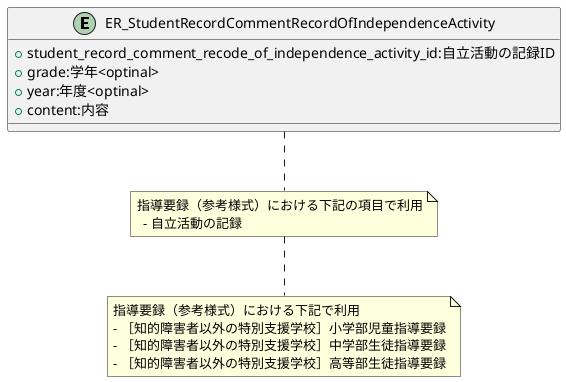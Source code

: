 @startuml

entity "ER_StudentRecordCommentRecordOfIndependenceActivity"{
    + student_record_comment_recode_of_independence_activity_id:自立活動の記録ID
    + grade:学年<optinal>
    + year:年度<optinal>
    + content:内容
}

note bottom
指導要録（参考様式）における下記の項目で利用
  - 自立活動の記録
end note

note bottom
指導要録（参考様式）における下記で利用
- ［知的障害者以外の特別支援学校］小学部児童指導要録
- ［知的障害者以外の特別支援学校］中学部生徒指導要録
- ［知的障害者以外の特別支援学校］高等部生徒指導要録
end note

@enduml